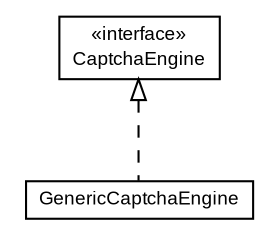 #!/usr/local/bin/dot
#
# Class diagram 
# Generated by UmlGraph version 4.6 (http://www.spinellis.gr/sw/umlgraph)
#

digraph G {
	edge [fontname="arial",fontsize=10,labelfontname="arial",labelfontsize=10];
	node [fontname="arial",fontsize=10,shape=plaintext];
	// com.octo.captcha.engine.GenericCaptchaEngine
	c1836 [label=<<table border="0" cellborder="1" cellspacing="0" cellpadding="2" port="p" href="./GenericCaptchaEngine.html">
		<tr><td><table border="0" cellspacing="0" cellpadding="1">
			<tr><td> GenericCaptchaEngine </td></tr>
		</table></td></tr>
		</table>>, fontname="arial", fontcolor="black", fontsize=9.0];
	//com.octo.captcha.engine.GenericCaptchaEngine implements com.octo.captcha.engine.CaptchaEngine
	c1905:p -> c1836:p [dir=back,arrowtail=empty,style=dashed];
	// com.octo.captcha.engine.CaptchaEngine
	c1905 [label=<<table border="0" cellborder="1" cellspacing="0" cellpadding="2" port="p" href="http://java.sun.com/j2se/1.4.2/docs/api/com/octo/captcha/engine/CaptchaEngine.html">
		<tr><td><table border="0" cellspacing="0" cellpadding="1">
			<tr><td> &laquo;interface&raquo; </td></tr>
			<tr><td> CaptchaEngine </td></tr>
		</table></td></tr>
		</table>>, fontname="arial", fontcolor="black", fontsize=9.0];
}

